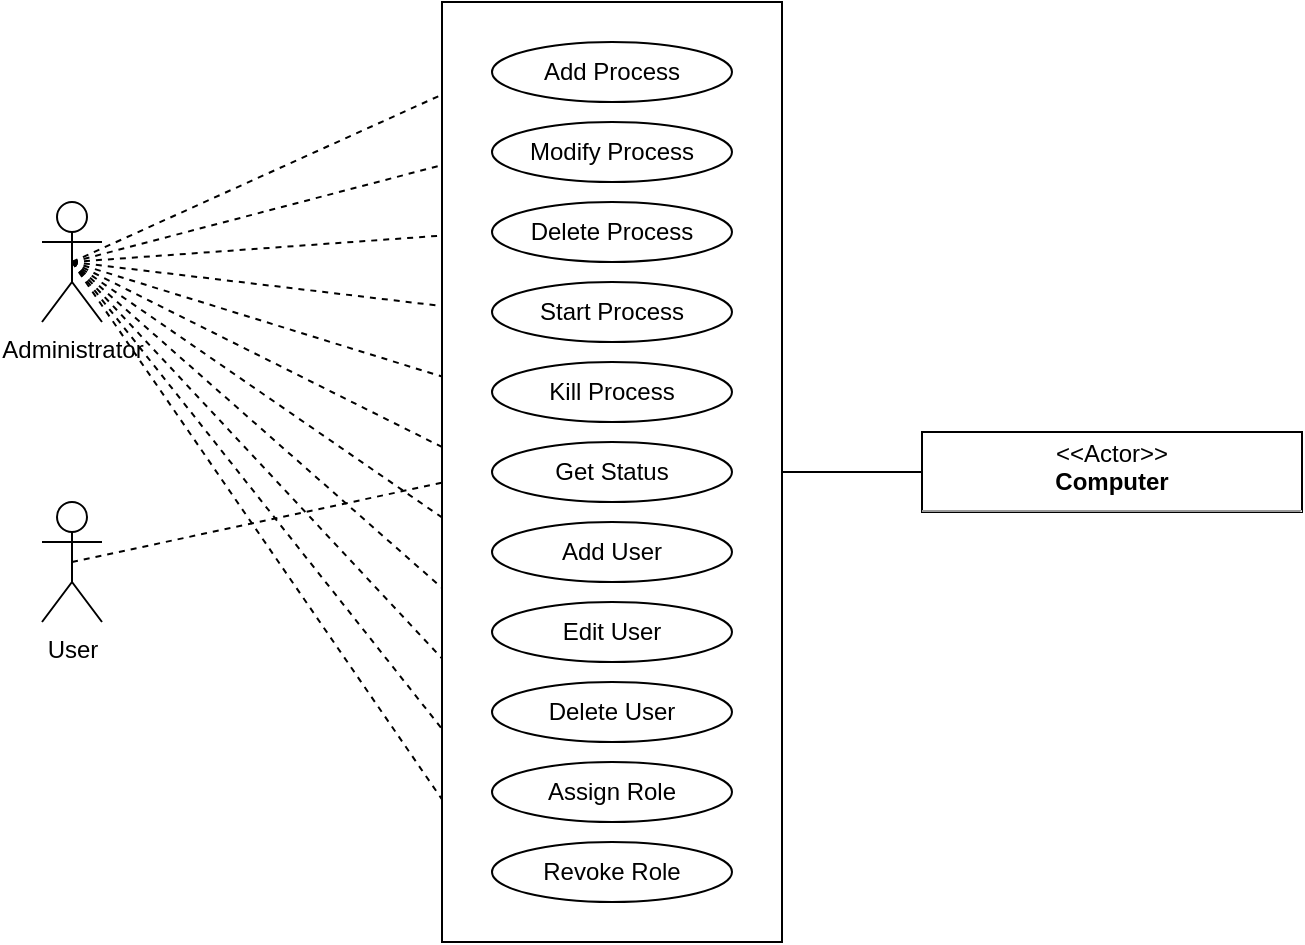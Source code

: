 <mxfile version="20.0.4" type="device"><diagram name="Page-1" id="c4acf3e9-155e-7222-9cf6-157b1a14988f"><mxGraphModel dx="1422" dy="781" grid="1" gridSize="10" guides="1" tooltips="1" connect="1" arrows="1" fold="1" page="1" pageScale="1" pageWidth="850" pageHeight="1100" background="none" math="0" shadow="0"><root><mxCell id="0"/><mxCell id="1" parent="0"/><mxCell id="NJQ8_kaBbqhSmUu7L4aW-1" value="Administrator" style="shape=umlActor;verticalLabelPosition=bottom;verticalAlign=top;html=1;outlineConnect=0;" vertex="1" parent="1"><mxGeometry x="50" y="170" width="30" height="60" as="geometry"/></mxCell><mxCell id="NJQ8_kaBbqhSmUu7L4aW-2" value="User" style="shape=umlActor;verticalLabelPosition=bottom;verticalAlign=top;html=1;outlineConnect=0;" vertex="1" parent="1"><mxGeometry x="50" y="320" width="30" height="60" as="geometry"/></mxCell><mxCell id="NJQ8_kaBbqhSmUu7L4aW-22" value="" style="endArrow=none;dashed=1;html=1;rounded=0;entryX=0;entryY=0.5;entryDx=0;entryDy=0;exitX=0.5;exitY=0.5;exitDx=0;exitDy=0;exitPerimeter=0;" edge="1" parent="1" source="NJQ8_kaBbqhSmUu7L4aW-1" target="NJQ8_kaBbqhSmUu7L4aW-7"><mxGeometry width="50" height="50" relative="1" as="geometry"><mxPoint x="110" y="200" as="sourcePoint"/><mxPoint x="210" y="160" as="targetPoint"/></mxGeometry></mxCell><mxCell id="NJQ8_kaBbqhSmUu7L4aW-23" value="" style="endArrow=none;dashed=1;html=1;rounded=0;entryX=0;entryY=0.5;entryDx=0;entryDy=0;exitX=0.5;exitY=0.5;exitDx=0;exitDy=0;exitPerimeter=0;" edge="1" parent="1" source="NJQ8_kaBbqhSmUu7L4aW-1" target="NJQ8_kaBbqhSmUu7L4aW-13"><mxGeometry width="50" height="50" relative="1" as="geometry"><mxPoint x="120" y="210" as="sourcePoint"/><mxPoint x="290" y="125" as="targetPoint"/></mxGeometry></mxCell><mxCell id="NJQ8_kaBbqhSmUu7L4aW-24" value="" style="endArrow=none;dashed=1;html=1;rounded=0;entryX=0;entryY=0.5;entryDx=0;entryDy=0;exitX=0.5;exitY=0.5;exitDx=0;exitDy=0;exitPerimeter=0;" edge="1" parent="1" source="NJQ8_kaBbqhSmUu7L4aW-1" target="NJQ8_kaBbqhSmUu7L4aW-12"><mxGeometry width="50" height="50" relative="1" as="geometry"><mxPoint x="130" y="220" as="sourcePoint"/><mxPoint x="300" y="135" as="targetPoint"/></mxGeometry></mxCell><mxCell id="NJQ8_kaBbqhSmUu7L4aW-25" value="" style="endArrow=none;dashed=1;html=1;rounded=0;entryX=0;entryY=0.5;entryDx=0;entryDy=0;exitX=0.5;exitY=0.5;exitDx=0;exitDy=0;exitPerimeter=0;" edge="1" parent="1" source="NJQ8_kaBbqhSmUu7L4aW-1" target="NJQ8_kaBbqhSmUu7L4aW-10"><mxGeometry width="50" height="50" relative="1" as="geometry"><mxPoint x="140" y="230" as="sourcePoint"/><mxPoint x="310" y="145" as="targetPoint"/></mxGeometry></mxCell><mxCell id="NJQ8_kaBbqhSmUu7L4aW-26" value="" style="endArrow=none;dashed=1;html=1;rounded=0;entryX=0;entryY=0.5;entryDx=0;entryDy=0;exitX=0.5;exitY=0.5;exitDx=0;exitDy=0;exitPerimeter=0;" edge="1" parent="1" source="NJQ8_kaBbqhSmUu7L4aW-1" target="NJQ8_kaBbqhSmUu7L4aW-9"><mxGeometry width="50" height="50" relative="1" as="geometry"><mxPoint x="80" y="210" as="sourcePoint"/><mxPoint x="320" y="155" as="targetPoint"/></mxGeometry></mxCell><mxCell id="NJQ8_kaBbqhSmUu7L4aW-27" value="" style="endArrow=none;dashed=1;html=1;rounded=0;entryX=0;entryY=0.5;entryDx=0;entryDy=0;exitX=0.5;exitY=0.5;exitDx=0;exitDy=0;exitPerimeter=0;" edge="1" parent="1" source="NJQ8_kaBbqhSmUu7L4aW-1" target="NJQ8_kaBbqhSmUu7L4aW-11"><mxGeometry width="50" height="50" relative="1" as="geometry"><mxPoint x="160" y="250" as="sourcePoint"/><mxPoint x="330" y="165" as="targetPoint"/></mxGeometry></mxCell><mxCell id="NJQ8_kaBbqhSmUu7L4aW-28" value="" style="endArrow=none;dashed=1;html=1;rounded=0;entryX=0;entryY=0.5;entryDx=0;entryDy=0;exitX=0.5;exitY=0.5;exitDx=0;exitDy=0;exitPerimeter=0;" edge="1" parent="1" source="NJQ8_kaBbqhSmUu7L4aW-2" target="NJQ8_kaBbqhSmUu7L4aW-11"><mxGeometry width="50" height="50" relative="1" as="geometry"><mxPoint x="170" y="260" as="sourcePoint"/><mxPoint x="340" y="175" as="targetPoint"/></mxGeometry></mxCell><mxCell id="NJQ8_kaBbqhSmUu7L4aW-29" value="" style="endArrow=none;dashed=1;html=1;rounded=0;entryX=0;entryY=0.5;entryDx=0;entryDy=0;exitX=0.5;exitY=0.5;exitDx=0;exitDy=0;exitPerimeter=0;" edge="1" parent="1" source="NJQ8_kaBbqhSmUu7L4aW-1" target="NJQ8_kaBbqhSmUu7L4aW-8"><mxGeometry width="50" height="50" relative="1" as="geometry"><mxPoint x="80" y="210" as="sourcePoint"/><mxPoint x="350" y="185" as="targetPoint"/></mxGeometry></mxCell><mxCell id="NJQ8_kaBbqhSmUu7L4aW-30" value="" style="endArrow=none;dashed=1;html=1;rounded=0;entryX=0;entryY=0.5;entryDx=0;entryDy=0;exitX=0.5;exitY=0.5;exitDx=0;exitDy=0;exitPerimeter=0;" edge="1" parent="1" source="NJQ8_kaBbqhSmUu7L4aW-1" target="NJQ8_kaBbqhSmUu7L4aW-15"><mxGeometry width="50" height="50" relative="1" as="geometry"><mxPoint x="190" y="280" as="sourcePoint"/><mxPoint x="360" y="195" as="targetPoint"/></mxGeometry></mxCell><mxCell id="NJQ8_kaBbqhSmUu7L4aW-31" value="" style="endArrow=none;dashed=1;html=1;rounded=0;entryX=0;entryY=0.5;entryDx=0;entryDy=0;exitX=0.5;exitY=0.5;exitDx=0;exitDy=0;exitPerimeter=0;" edge="1" parent="1" source="NJQ8_kaBbqhSmUu7L4aW-1" target="NJQ8_kaBbqhSmUu7L4aW-14"><mxGeometry width="50" height="50" relative="1" as="geometry"><mxPoint x="200" y="290" as="sourcePoint"/><mxPoint x="370" y="205" as="targetPoint"/></mxGeometry></mxCell><mxCell id="NJQ8_kaBbqhSmUu7L4aW-32" value="" style="endArrow=none;dashed=1;html=1;rounded=0;entryX=0;entryY=0.5;entryDx=0;entryDy=0;exitX=0.5;exitY=0.5;exitDx=0;exitDy=0;exitPerimeter=0;" edge="1" parent="1" source="NJQ8_kaBbqhSmUu7L4aW-1" target="NJQ8_kaBbqhSmUu7L4aW-16"><mxGeometry width="50" height="50" relative="1" as="geometry"><mxPoint x="210" y="300" as="sourcePoint"/><mxPoint x="380" y="215" as="targetPoint"/></mxGeometry></mxCell><mxCell id="NJQ8_kaBbqhSmUu7L4aW-33" value="" style="endArrow=none;dashed=1;html=1;rounded=0;entryX=0;entryY=0.5;entryDx=0;entryDy=0;exitX=0.5;exitY=0.5;exitDx=0;exitDy=0;exitPerimeter=0;" edge="1" parent="1" source="NJQ8_kaBbqhSmUu7L4aW-1" target="NJQ8_kaBbqhSmUu7L4aW-17"><mxGeometry width="50" height="50" relative="1" as="geometry"><mxPoint x="220" y="310" as="sourcePoint"/><mxPoint x="390" y="225" as="targetPoint"/></mxGeometry></mxCell><mxCell id="NJQ8_kaBbqhSmUu7L4aW-34" value="" style="group" vertex="1" connectable="0" parent="1"><mxGeometry x="250" y="70" width="170" height="470" as="geometry"/></mxCell><mxCell id="NJQ8_kaBbqhSmUu7L4aW-21" value="" style="rounded=0;whiteSpace=wrap;html=1;" vertex="1" parent="NJQ8_kaBbqhSmUu7L4aW-34"><mxGeometry width="170" height="470" as="geometry"/></mxCell><mxCell id="NJQ8_kaBbqhSmUu7L4aW-7" value="Add Process" style="ellipse;whiteSpace=wrap;html=1;" vertex="1" parent="NJQ8_kaBbqhSmUu7L4aW-34"><mxGeometry x="25" y="20" width="120" height="30" as="geometry"/></mxCell><mxCell id="NJQ8_kaBbqhSmUu7L4aW-8" value="Add User" style="ellipse;whiteSpace=wrap;html=1;" vertex="1" parent="NJQ8_kaBbqhSmUu7L4aW-34"><mxGeometry x="25" y="260" width="120" height="30" as="geometry"/></mxCell><mxCell id="NJQ8_kaBbqhSmUu7L4aW-9" value="Kill Process" style="ellipse;whiteSpace=wrap;html=1;" vertex="1" parent="NJQ8_kaBbqhSmUu7L4aW-34"><mxGeometry x="25" y="180" width="120" height="30" as="geometry"/></mxCell><mxCell id="NJQ8_kaBbqhSmUu7L4aW-10" value="Start Process" style="ellipse;whiteSpace=wrap;html=1;" vertex="1" parent="NJQ8_kaBbqhSmUu7L4aW-34"><mxGeometry x="25" y="140" width="120" height="30" as="geometry"/></mxCell><mxCell id="NJQ8_kaBbqhSmUu7L4aW-11" value="Get Status" style="ellipse;whiteSpace=wrap;html=1;" vertex="1" parent="NJQ8_kaBbqhSmUu7L4aW-34"><mxGeometry x="25" y="220" width="120" height="30" as="geometry"/></mxCell><mxCell id="NJQ8_kaBbqhSmUu7L4aW-12" value="Delete Process" style="ellipse;whiteSpace=wrap;html=1;" vertex="1" parent="NJQ8_kaBbqhSmUu7L4aW-34"><mxGeometry x="25" y="100" width="120" height="30" as="geometry"/></mxCell><mxCell id="NJQ8_kaBbqhSmUu7L4aW-13" value="Modify Process" style="ellipse;whiteSpace=wrap;html=1;" vertex="1" parent="NJQ8_kaBbqhSmUu7L4aW-34"><mxGeometry x="25" y="60" width="120" height="30" as="geometry"/></mxCell><mxCell id="NJQ8_kaBbqhSmUu7L4aW-14" value="Delete User" style="ellipse;whiteSpace=wrap;html=1;" vertex="1" parent="NJQ8_kaBbqhSmUu7L4aW-34"><mxGeometry x="25" y="340" width="120" height="30" as="geometry"/></mxCell><mxCell id="NJQ8_kaBbqhSmUu7L4aW-15" value="Edit User" style="ellipse;whiteSpace=wrap;html=1;" vertex="1" parent="NJQ8_kaBbqhSmUu7L4aW-34"><mxGeometry x="25" y="300" width="120" height="30" as="geometry"/></mxCell><mxCell id="NJQ8_kaBbqhSmUu7L4aW-16" value="Assign Role" style="ellipse;whiteSpace=wrap;html=1;" vertex="1" parent="NJQ8_kaBbqhSmUu7L4aW-34"><mxGeometry x="25" y="380" width="120" height="30" as="geometry"/></mxCell><mxCell id="NJQ8_kaBbqhSmUu7L4aW-17" value="Revoke Role" style="ellipse;whiteSpace=wrap;html=1;" vertex="1" parent="NJQ8_kaBbqhSmUu7L4aW-34"><mxGeometry x="25" y="420" width="120" height="30" as="geometry"/></mxCell><mxCell id="NJQ8_kaBbqhSmUu7L4aW-36" value="&lt;p style=&quot;margin:0px;margin-top:4px;text-align:center;&quot;&gt;&amp;lt;&amp;lt;Actor&amp;gt;&amp;gt;&lt;br&gt;&lt;b&gt;Computer&lt;/b&gt;&lt;/p&gt;&lt;hr size=&quot;1&quot;&gt;" style="verticalAlign=top;align=left;overflow=fill;fontSize=12;fontFamily=Helvetica;html=1;" vertex="1" parent="1"><mxGeometry x="490" y="285" width="190" height="40" as="geometry"/></mxCell><mxCell id="NJQ8_kaBbqhSmUu7L4aW-37" value="" style="endArrow=none;html=1;rounded=0;entryX=0;entryY=0.5;entryDx=0;entryDy=0;exitX=1;exitY=0.5;exitDx=0;exitDy=0;" edge="1" parent="1" source="NJQ8_kaBbqhSmUu7L4aW-21" target="NJQ8_kaBbqhSmUu7L4aW-36"><mxGeometry width="50" height="50" relative="1" as="geometry"><mxPoint x="500" y="370" as="sourcePoint"/><mxPoint x="550" y="320" as="targetPoint"/></mxGeometry></mxCell></root></mxGraphModel></diagram></mxfile>
